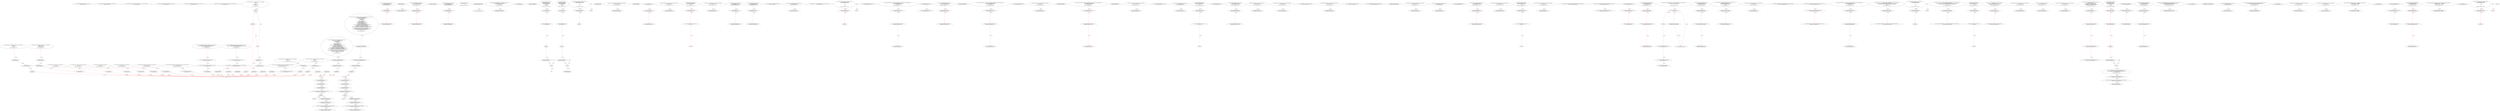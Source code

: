 digraph  {
13 [label="2_ function totalSupply() external view returns (uint256);\n13-function_definition-3-3", method="totalSupply()", type_label=function_definition];
21 [label="3_ function balanceOf(address who) external view returns (uint256);\n21-function_definition-4-4", method="balanceOf(address who)", type_label=function_definition];
33 [label="4_ function allowance(address owner, address spender) external view returns (uint256);\n33-function_definition-5-5", method="allowance(address owner,address spender)", type_label=function_definition];
49 [label="5_ function transfer(address to, uint256 value) external returns (bool);\n49-function_definition-6-6", method="transfer(address to,uint256 value)", type_label=function_definition];
64 [label="6_ function approve(address spender, uint256 value) external returns (bool);\n64-function_definition-7-7", method="approve(address spender,uint256 value)", type_label=function_definition];
79 [label="7_ function transferFrom(address from, address to, uint256 value) external returns (bool);\n79-function_definition-8-8", method="transferFrom(address from,address to,uint256 value)", type_label=function_definition];
129 [label="12_ function mul(uint256 a, uint256 b) internal pure returns (uint256) {\n    if (a == 0) {\n      return 0;\n    }\n    uint256 c = a * b;\n    assert(c / a == b);\n    return c;\n  }\n129-function_definition-13-20", method="mul(uint256 a,uint256 b)", type_label=function_definition];
146 [label="13_ if_a == 0\n146-if-14-16", method="mul(uint256 a,uint256 b)", type_label=if];
2983 [label="13_ end_if", method="mul(uint256 a,uint256 b)", type_label=end_if];
151 [label="14_ return 0;\n151-return-15-15", method="mul(uint256 a,uint256 b)", type_label=return];
153 [label="16_ uint256 c = a * b;\n153-new_variable-17-17", method="mul(uint256 a,uint256 b)", type_label=new_variable];
161 [label="17_ assert(c / a == b);\n161-expression_statement-18-18", method="mul(uint256 a,uint256 b)", type_label=expression_statement];
170 [label="18_ return c;\n170-return-19-19", method="mul(uint256 a,uint256 b)", type_label=return];
172 [label="20_ function div(uint256 a, uint256 b) internal pure returns (uint256) {\n    uint256 c = a / b;\n    return c;\n  }\n172-function_definition-21-24", method="div(uint256 a,uint256 b)", type_label=function_definition];
189 [label="21_ uint256 c = a / b;\n189-new_variable-22-22", method="div(uint256 a,uint256 b)", type_label=new_variable];
197 [label="22_ return c;\n197-return-23-23", method="div(uint256 a,uint256 b)", type_label=return];
199 [label="24_ function sub(uint256 a, uint256 b) internal pure returns (uint256) {\n    assert(b <= a);\n    return a - b;\n  }\n199-function_definition-25-28", method="sub(uint256 a,uint256 b)", type_label=function_definition];
216 [label="25_ assert(b <= a);\n216-expression_statement-26-26", method="sub(uint256 a,uint256 b)", type_label=expression_statement];
223 [label="26_ return a - b;\n223-return-27-27", method="sub(uint256 a,uint256 b)", type_label=return];
227 [label="28_ function add(uint256 a, uint256 b) internal pure returns (uint256) {\n    uint256 c = a + b;\n    assert(c >= a);\n    return c;\n  }\n227-function_definition-29-33", method="add(uint256 a,uint256 b)", type_label=function_definition];
244 [label="29_ uint256 c = a + b;\n244-new_variable-30-30", method="add(uint256 a,uint256 b)", type_label=new_variable];
252 [label="30_ assert(c >= a);\n252-expression_statement-31-31", method="add(uint256 a,uint256 b)", type_label=expression_statement];
259 [label="31_ return c;\n259-return-32-32", method="add(uint256 a,uint256 b)", type_label=return];
261 [label="33_ function ceil(uint256 a, uint256 m) internal pure returns (uint256) {\n    uint256 c = add(a,m);\n    uint256 d = sub(c,1);\n    return mul(div(d,m),m);\n  }\n261-function_definition-34-38", method="ceil(uint256 a,uint256 m)", type_label=function_definition];
278 [label="34_ uint256 c = add(a,m);\n278-new_variable-35-35", method="ceil(uint256 a,uint256 m)", type_label=new_variable];
289 [label="35_ uint256 d = sub(c,1);\n289-new_variable-36-36", method="ceil(uint256 a,uint256 m)", type_label=new_variable];
300 [label="36_ return mul(div(d,m),m);\n300-return-37-37", method="ceil(uint256 a,uint256 m)", type_label=return];
315 [label="40_ function withdrawBal_unchk29 () public{\n	uint Balances_unchk29 = 0;\n	msg.sender.send(Balances_unchk29);}\n315-function_definition-41-43", method="withdrawBal_unchk29()", type_label=function_definition];
319 [label="41_ uint Balances_unchk29 = 0;\n319-new_variable-42-42", method="withdrawBal_unchk29()", type_label=new_variable];
325 [label="42_ msg.sender.send(Balances_unchk29);\n325-expression_statement-43-43", method="withdrawBal_unchk29()", type_label=expression_statement];
334 [label="43_ address public owner;\n334-new_variable-44-44", method="", type_label=new_variable];
339 [label="44_ bool public payedOut_unchk33 = false;\n339-new_variable-45-45", method="", type_label=new_variable];
346 [label="45_ function withdrawLeftOver_unchk33() public {\n        require(payedOut_unchk33);\n        msg.sender.send(address(this).balance);\n    }\n346-function_definition-46-49", method="withdrawLeftOver_unchk33()", type_label=function_definition];
350 [label="46_ require(payedOut_unchk33);\n350-expression_statement-47-47", method="withdrawLeftOver_unchk33()", type_label=expression_statement];
355 [label="47_ msg.sender.send(address(this).balance);\n355-expression_statement-48-48", method="withdrawLeftOver_unchk33()", type_label=expression_statement];
380 [label="51_ owner = msg.sender;\n380-expression_statement-52-52", method="", type_label=expression_statement];
386 [label="53_ function withdrawBal_unchk41 () public{\n	uint64 Balances_unchk41 = 0;\n	msg.sender.send(Balances_unchk41);}\n386-function_definition-54-56", method="withdrawBal_unchk41()", type_label=function_definition];
390 [label="54_ uint64 Balances_unchk41 = 0;\n390-new_variable-55-55", method="withdrawBal_unchk41()", type_label=new_variable];
396 [label="55_ msg.sender.send(Balances_unchk41);\n396-expression_statement-56-56", method="withdrawBal_unchk41()", type_label=expression_statement];
405 [label="56_ modifier onlyOwner() {\n      require(msg.sender == owner);\n      _;\n    }\n405-expression_statement-57-60", method="", type_label=expression_statement];
408 [label="57_ require(msg.sender == owner);\n408-expression_statement-58-58", method="", type_label=expression_statement];
417 [label="58_ _;\n417-expression_statement-59-59", method="", type_label=expression_statement];
419 [label="60_ function transferOwnership(address newOwner) public onlyOwner {\n      require(newOwner != address(0));\n      emit OwnershipTransferred(owner, newOwner);\n      owner = newOwner;\n    }\n419-function_definition-61-65", method="transferOwnership(address newOwner)", type_label=function_definition];
426 [label="60_ onlyOwner\n426-expression_statement-61-61", method="transferOwnership(address newOwner)", type_label=expression_statement];
429 [label="61_ require(newOwner != address(0));\n429-expression_statement-62-62", method="transferOwnership(address newOwner)", type_label=expression_statement];
444 [label="63_ owner = newOwner;\n444-expression_statement-64-64", method="transferOwnership(address newOwner)", type_label=expression_statement];
448 [label="65_ function bug_unchk42() public{\nuint receivers_unchk42;\naddress payable addr_unchk42;\nif (!addr_unchk42.send(42 ether))\n	{receivers_unchk42 +=1;}\nelse\n	{revert();}\n}\n448-function_definition-66-73", method="bug_unchk42()", type_label=function_definition];
452 [label="66_ uint receivers_unchk42;\n452-new_variable-67-67", method="bug_unchk42()", type_label=new_variable];
457 [label="67_ address payable addr_unchk42;\n457-new_variable-68-68", method="bug_unchk42()", type_label=new_variable];
462 [label="68_ if\n462-if-69-72", method="bug_unchk42()", type_label=if];
3299 [label="68_ end_if", method="bug_unchk42()", type_label=end_if];
472 [label="69_ receivers_unchk42 +=1;\n472-expression_statement-70-70", method="bug_unchk42()", type_label=expression_statement];
485 [label="75_ function bug_unchk6() public{\nuint receivers_unchk6;\naddress payable addr_unchk6;\nif (!addr_unchk6.send(42 ether))\n	{receivers_unchk6 +=1;}\nelse\n	{revert();}\n}\n485-function_definition-76-83", method="bug_unchk6()", type_label=function_definition];
489 [label="76_ uint receivers_unchk6;\n489-new_variable-77-77", method="bug_unchk6()", type_label=new_variable];
494 [label="77_ address payable addr_unchk6;\n494-new_variable-78-78", method="bug_unchk6()", type_label=new_variable];
499 [label="78_ if\n499-if-79-82", method="bug_unchk6()", type_label=if];
3336 [label="78_ end_if", method="bug_unchk6()", type_label=end_if];
509 [label="79_ receivers_unchk6 +=1;\n509-expression_statement-80-80", method="bug_unchk6()", type_label=expression_statement];
516 [label="83_ string private _name;\n516-new_variable-84-84", method="", type_label=new_variable];
521 [label="84_ function UncheckedExternalCall_unchk16 () public\n{  address payable addr_unchk16;\n   if (! addr_unchk16.send (42 ether))  \n      { \n      }\n	else\n      { \n      }\n}\n521-function_definition-85-93", method="UncheckedExternalCall_unchk16()", type_label=function_definition];
525 [label="85_ address payable addr_unchk16;\n525-new_variable-86-86", method="UncheckedExternalCall_unchk16()", type_label=new_variable];
530 [label="86_ if\n530-if-87-92", method="UncheckedExternalCall_unchk16()", type_label=if];
3367 [label="86_ end_if", method="UncheckedExternalCall_unchk16()", type_label=end_if];
541 [label="93_ string private _symbol;\n541-new_variable-94-94", method="", type_label=new_variable];
546 [label="94_ function my_func_uncheck24(address payable dst) public payable{\n        dst.call.value(msg.value)(\"\");\n    }\n546-function_definition-95-97", method="my_func_uncheck24(address payable dst)", type_label=function_definition];
555 [label="95_ dst.call.value(msg.value)(\"\");\n555-expression_statement-96-96", method="my_func_uncheck24(address payable dst)", type_label=expression_statement];
570 [label="97_ uint8 private _decimals;\n570-new_variable-98-98", method="", type_label=new_variable];
589 [label="99_ _name = name;\n589-expression_statement-100-100", method="", type_label=expression_statement];
593 [label="100_ _symbol = symbol;\n593-expression_statement-101-101", method="", type_label=expression_statement];
597 [label="101_ _decimals = decimals;\n597-expression_statement-102-102", method="", type_label=expression_statement];
601 [label="103_ function unhandledsend_unchk2(address payable callee) public {\n    callee.send(5 ether);\n  }\n601-function_definition-104-106", method="unhandledsend_unchk2(address payable callee)", type_label=function_definition];
609 [label="104_ callee.send(5 ether);\n609-expression_statement-105-105", method="unhandledsend_unchk2(address payable callee)", type_label=expression_statement];
617 [label="106_ function name() public view returns(string memory) {\n    return _name;\n  }\n617-function_definition-107-109", method="name()", type_label=function_definition];
626 [label="107_ return _name;\n626-return-108-108", method="name()", type_label=return];
628 [label="109_ function bug_unchk43() public{\naddress payable addr_unchk43;\nif (!addr_unchk43.send (10 ether) || 1==1)\n	{revert();}\n}\n628-function_definition-110-114", method="bug_unchk43()", type_label=function_definition];
632 [label="110_ address payable addr_unchk43;\n632-new_variable-111-111", method="bug_unchk43()", type_label=new_variable];
637 [label="111_ if_!addr_unchk43.send (10 ether) || 1==1\n637-if-112-113", method="bug_unchk43()", type_label=if];
3474 [label="111_ end_if", method="bug_unchk43()", type_label=end_if];
653 [label="114_ function symbol() public view returns(string memory) {\n    return _symbol;\n  }\n653-function_definition-115-117", method="symbol()", type_label=function_definition];
662 [label="115_ return _symbol;\n662-return-116-116", method="symbol()", type_label=return];
664 [label="117_ function my_func_uncheck48(address payable dst) public payable{\n        dst.call.value(msg.value)(\"\");\n    }\n664-function_definition-118-120", method="my_func_uncheck48(address payable dst)", type_label=function_definition];
673 [label="118_ dst.call.value(msg.value)(\"\");\n673-expression_statement-119-119", method="my_func_uncheck48(address payable dst)", type_label=expression_statement];
688 [label="120_ function decimals() public view returns(uint8) {\n    return _decimals;\n  }\n688-function_definition-121-123", method="decimals()", type_label=function_definition];
697 [label="121_ return _decimals;\n697-return-122-122", method="decimals()", type_label=return];
699 [label="123_ function withdrawBal_unchk17 () public{\n	uint64 Balances_unchk17 = 0;\n	msg.sender.send(Balances_unchk17);}\n699-function_definition-124-126", method="withdrawBal_unchk17()", type_label=function_definition];
703 [label="124_ uint64 Balances_unchk17 = 0;\n703-new_variable-125-125", method="withdrawBal_unchk17()", type_label=new_variable];
709 [label="125_ msg.sender.send(Balances_unchk17);\n709-expression_statement-126-126", method="withdrawBal_unchk17()", type_label=expression_statement];
732 [label="129_ function withdrawBal_unchk5 () public{\n	uint64 Balances_unchk5 = 0;\n	msg.sender.send(Balances_unchk5);}\n732-function_definition-130-132", method="withdrawBal_unchk5()", type_label=function_definition];
736 [label="130_ uint64 Balances_unchk5 = 0;\n736-new_variable-131-131", method="withdrawBal_unchk5()", type_label=new_variable];
742 [label="131_ msg.sender.send(Balances_unchk5);\n742-expression_statement-132-132", method="withdrawBal_unchk5()", type_label=expression_statement];
751 [label="132_ mapping (address => uint256) private _balances;\n751-new_variable-133-133", method="", type_label=new_variable];
758 [label="133_ function bug_unchk15(address payable addr) public\n      {addr.send (42 ether); }\n758-function_definition-134-135", method="bug_unchk15(address payable addr)", type_label=function_definition];
766 [label="134_ addr.send (42 ether);\n766-expression_statement-135-135", method="bug_unchk15(address payable addr)", type_label=expression_statement];
774 [label="135_ mapping (address => mapping (address => uint256)) private _allowed;\n774-new_variable-136-136", method="", type_label=new_variable];
783 [label="136_ function UncheckedExternalCall_unchk28 () public\n{  address payable addr_unchk28;\n   if (! addr_unchk28.send (42 ether))  \n      { \n      }\n	else\n      { \n      }\n}\n783-function_definition-137-145", method="UncheckedExternalCall_unchk28()", type_label=function_definition];
787 [label="137_ address payable addr_unchk28;\n787-new_variable-138-138", method="UncheckedExternalCall_unchk28()", type_label=new_variable];
792 [label="138_ if\n792-if-139-144", method="UncheckedExternalCall_unchk28()", type_label=if];
3629 [label="138_ end_if", method="UncheckedExternalCall_unchk28()", type_label=end_if];
803 [label="145_ string constant tokenName = \"Dan Pan Coin\";\n803-new_variable-146-146", method="", type_label=new_variable];
809 [label="146_ function cash_unchk34(uint roundIndex, uint subpotIndex, address payable winner_unchk34) public{\n        uint64 subpot_unchk34 = 10 ether;\n        winner_unchk34.send(subpot_unchk34);   \n        subpot_unchk34= 0;\n}\n809-function_definition-147-151", method="cash_unchk34(uint roundIndex,uint subpotIndex,address payable winner_unchk34)", type_label=function_definition];
825 [label="147_ uint64 subpot_unchk34 = 10 ether;\n825-new_variable-148-148", method="cash_unchk34(uint roundIndex,uint subpotIndex,address payable winner_unchk34)", type_label=new_variable];
832 [label="148_ winner_unchk34.send(subpot_unchk34);\n832-expression_statement-149-149", method="cash_unchk34(uint roundIndex,uint subpotIndex,address payable winner_unchk34)", type_label=expression_statement];
839 [label="149_ subpot_unchk34= 0;\n839-expression_statement-150-150", method="cash_unchk34(uint roundIndex,uint subpotIndex,address payable winner_unchk34)", type_label=expression_statement];
843 [label="151_ string constant tokenSymbol = \"DPC\";\n843-new_variable-152-152", method="", type_label=new_variable];
849 [label="152_ bool public payedOut_unchk21 = false;\n849-new_variable-153-153", method="", type_label=new_variable];
856 [label="153_ function withdrawLeftOver_unchk21() public {\n        require(payedOut_unchk21);\n        msg.sender.send(address(this).balance);\n    }\n856-function_definition-154-157", method="withdrawLeftOver_unchk21()", type_label=function_definition];
860 [label="154_ require(payedOut_unchk21);\n860-expression_statement-155-155", method="withdrawLeftOver_unchk21()", type_label=expression_statement];
865 [label="155_ msg.sender.send(address(this).balance);\n865-expression_statement-156-156", method="withdrawLeftOver_unchk21()", type_label=expression_statement];
878 [label="157_ uint8  constant tokenDecimals = 2;\n878-new_variable-158-158", method="", type_label=new_variable];
883 [label="158_ function cash_unchk10(uint roundIndex, uint subpotIndex,address payable winner_unchk10) public{\n        uint64 subpot_unchk10 = 10 ether;\n        winner_unchk10.send(subpot_unchk10);   \n        subpot_unchk10= 0;\n}\n883-function_definition-159-163", method="cash_unchk10(uint roundIndex,uint subpotIndex,address payable winner_unchk10)", type_label=function_definition];
899 [label="159_ uint64 subpot_unchk10 = 10 ether;\n899-new_variable-160-160", method="cash_unchk10(uint roundIndex,uint subpotIndex,address payable winner_unchk10)", type_label=new_variable];
906 [label="160_ winner_unchk10.send(subpot_unchk10);\n906-expression_statement-161-161", method="cash_unchk10(uint roundIndex,uint subpotIndex,address payable winner_unchk10)", type_label=expression_statement];
913 [label="161_ subpot_unchk10= 0;\n913-expression_statement-162-162", method="cash_unchk10(uint roundIndex,uint subpotIndex,address payable winner_unchk10)", type_label=expression_statement];
917 [label="163_ uint256 _totalSupply = 10000000000;\n917-new_variable-164-164", method="", type_label=new_variable];
922 [label="164_ function my_func_unchk47(address payable dst) public payable{\n        dst.send(msg.value);\n    }\n922-function_definition-165-167", method="my_func_unchk47(address payable dst)", type_label=function_definition];
931 [label="165_ dst.send(msg.value);\n931-expression_statement-166-166", method="my_func_unchk47(address payable dst)", type_label=expression_statement];
940 [label="167_ uint256 public basePercent = 100;\n940-new_variable-168-168", method="", type_label=new_variable];
946 [label="168_ function cash_unchk22(uint roundIndex, uint subpotIndex, address payable winner_unchk22)public{\n        uint64 subpot_unchk22 = 10 ether;\n        winner_unchk22.send(subpot_unchk22);   \n        subpot_unchk22= 0;\n}\n946-function_definition-169-173", method="cash_unchk22(uint roundIndex,uint subpotIndex,address payable winner_unchk22)", type_label=function_definition];
962 [label="169_ uint64 subpot_unchk22 = 10 ether;\n962-new_variable-170-170", method="cash_unchk22(uint roundIndex,uint subpotIndex,address payable winner_unchk22)", type_label=new_variable];
969 [label="170_ winner_unchk22.send(subpot_unchk22);\n969-expression_statement-171-171", method="cash_unchk22(uint roundIndex,uint subpotIndex,address payable winner_unchk22)", type_label=expression_statement];
976 [label="171_ subpot_unchk22= 0;\n976-expression_statement-172-172", method="cash_unchk22(uint roundIndex,uint subpotIndex,address payable winner_unchk22)", type_label=expression_statement];
980 [label="173_ uint256 public dpPercent = 5;\n980-new_variable-174-174", method="", type_label=new_variable];
986 [label="174_ function my_func_uncheck12(address payable dst) public payable{\n        dst.call.value(msg.value)(\"\");\n    }\n986-function_definition-175-177", method="my_func_uncheck12(address payable dst)", type_label=function_definition];
995 [label="175_ dst.call.value(msg.value)(\"\");\n995-expression_statement-176-176", method="my_func_uncheck12(address payable dst)", type_label=expression_statement];
1010 [label="177_ address public DanPanAddress = msg.sender;\n1010-new_variable-178-178", method="", type_label=new_variable];
1018 [label="178_ function bug_unchk27(address payable addr) public\n      {addr.send (42 ether); }\n1018-function_definition-179-180", method="bug_unchk27(address payable addr)", type_label=function_definition];
1026 [label="179_ addr.send (42 ether);\n1026-expression_statement-180-180", method="bug_unchk27(address payable addr)", type_label=expression_statement];
1044 [label="181_ function bug_unchk31() public{\naddress payable addr_unchk31;\nif (!addr_unchk31.send (10 ether) || 1==1)\n	{revert();}\n}\n1044-function_definition-182-186", method="bug_unchk31()", type_label=function_definition];
1048 [label="182_ address payable addr_unchk31;\n1048-new_variable-183-183", method="bug_unchk31()", type_label=new_variable];
1053 [label="183_ if_!addr_unchk31.send (10 ether) || 1==1\n1053-if-184-185", method="bug_unchk31()", type_label=if];
3890 [label="183_ end_if", method="bug_unchk31()", type_label=end_if];
1079 [label="187_ bool public payedOut_unchk45 = false;\n1079-new_variable-188-188", method="", type_label=new_variable];
1086 [label="188_ function withdrawLeftOver_unchk45() public {\n        require(payedOut_unchk45);\n        msg.sender.send(address(this).balance);\n    }\n1086-function_definition-189-192", method="withdrawLeftOver_unchk45()", type_label=function_definition];
1090 [label="189_ require(payedOut_unchk45);\n1090-expression_statement-190-190", method="withdrawLeftOver_unchk45()", type_label=expression_statement];
1095 [label="190_ msg.sender.send(address(this).balance);\n1095-expression_statement-191-191", method="withdrawLeftOver_unchk45()", type_label=expression_statement];
1118 [label="193_ function callnotchecked_unchk13(address callee) public {\n    callee.call.value(1 ether);\n  }\n1118-function_definition-194-196", method="callnotchecked_unchk13(address callee)", type_label=function_definition];
1126 [label="194_ callee.call.value(1 ether);\n1126-expression_statement-195-195", method="callnotchecked_unchk13(address callee)", type_label=expression_statement];
1146 [label="197_ function my_func_unchk11(address payable dst) public payable{\n        dst.send(msg.value);\n    }\n1146-function_definition-198-200", method="my_func_unchk11(address payable dst)", type_label=function_definition];
1155 [label="198_ dst.send(msg.value);\n1155-expression_statement-199-199", method="my_func_unchk11(address payable dst)", type_label=expression_statement];
1164 [label="200_ mapping(address => bool) public whitelistFrom;\n1164-new_variable-201-201", method="", type_label=new_variable];
1171 [label="201_ function callnotchecked_unchk1(address payable callee) public {\n    callee.call.value(2 ether);\n  }\n1171-function_definition-202-204", method="callnotchecked_unchk1(address payable callee)", type_label=function_definition];
1179 [label="202_ callee.call.value(2 ether);\n1179-expression_statement-203-203", method="callnotchecked_unchk1(address payable callee)", type_label=expression_statement];
1189 [label="204_ mapping(address => bool) public whitelistTo;\n1189-new_variable-205-205", method="", type_label=new_variable];
1197 [label="205_ ERC20Detailed(tokenName, tokenSymbol, tokenDecimals)\n1197-expression_statement-206-206", method="", type_label=expression_statement];
1206 [label="206_ _mint(msg.sender, _totalSupply);\n1206-expression_statement-207-207", method="", type_label=expression_statement];
1215 [label="208_ function callnotchecked_unchk37(address payable callee) public {\n    callee.call.value(1 ether);\n  }\n1215-function_definition-209-211", method="callnotchecked_unchk37(address payable callee)", type_label=function_definition];
1223 [label="209_ callee.call.value(1 ether);\n1223-expression_statement-210-210", method="callnotchecked_unchk37(address payable callee)", type_label=expression_statement];
1233 [label="211_ function totalSupply() public view returns (uint256) {\n    return _totalSupply;\n  }\n1233-function_definition-212-214", method="totalSupply()", type_label=function_definition];
1242 [label="212_ return _totalSupply;\n1242-return-213-213", method="totalSupply()", type_label=return];
1244 [label="214_ function bug_unchk3(address payable addr) public\n      {addr.send (42 ether); }\n1244-function_definition-215-216", method="bug_unchk3(address payable addr)", type_label=function_definition];
1252 [label="215_ addr.send (42 ether);\n1252-expression_statement-216-216", method="bug_unchk3(address payable addr)", type_label=expression_statement];
1260 [label="216_ function balanceOf(address owner) public view returns (uint256) {\n    return _balances[owner];\n  }\n1260-function_definition-217-219", method="balanceOf(address owner)", type_label=function_definition];
1273 [label="217_ return _balances[owner];\n1273-return-218-218", method="balanceOf(address owner)", type_label=return];
1277 [label="219_ bool public payedOut_unchk9 = false;\n1277-new_variable-220-220", method="", type_label=new_variable];
1284 [label="220_ function withdrawLeftOver_unchk9() public {\n        require(payedOut_unchk9);\n        msg.sender.send(address(this).balance);\n    }\n1284-function_definition-221-224", method="withdrawLeftOver_unchk9()", type_label=function_definition];
1288 [label="221_ require(payedOut_unchk9);\n1288-expression_statement-222-222", method="withdrawLeftOver_unchk9()", type_label=expression_statement];
1293 [label="222_ msg.sender.send(address(this).balance);\n1293-expression_statement-223-223", method="withdrawLeftOver_unchk9()", type_label=expression_statement];
1306 [label="224_ function allowance(address owner, address spender) public view returns (uint256) {\n    return _allowed[owner][spender];\n  }\n1306-function_definition-225-227", method="allowance(address owner,address spender)", type_label=function_definition];
1323 [label="225_ return _allowed[owner][spender];\n1323-return-226-226", method="allowance(address owner,address spender)", type_label=return];
1329 [label="227_ function callnotchecked_unchk25(address payable callee) public {\n    callee.call.value(1 ether);\n  }\n1329-function_definition-228-230", method="callnotchecked_unchk25(address payable callee)", type_label=function_definition];
1337 [label="228_ callee.call.value(1 ether);\n1337-expression_statement-229-229", method="callnotchecked_unchk25(address payable callee)", type_label=expression_statement];
1347 [label="230_ function findOnePercent(uint256 value) public view returns (uint256)  {\n    uint256 roundValue = value.ceil(basePercent);\n    uint256 onePercent = roundValue.mul(basePercent).div(10000);\n    return onePercent;\n  }\n1347-function_definition-231-235", method="findOnePercent(uint256 value)", type_label=function_definition];
1360 [label="231_ uint256 roundValue = value.ceil(basePercent);\n1360-new_variable-232-232", method="findOnePercent(uint256 value)", type_label=new_variable];
1371 [label="232_ uint256 onePercent = roundValue.mul(basePercent).div(10000);\n1371-new_variable-233-233", method="findOnePercent(uint256 value)", type_label=new_variable];
1387 [label="233_ return onePercent;\n1387-return-234-234", method="findOnePercent(uint256 value)", type_label=return];
1389 [label="235_ function bug_unchk19() public{\naddress payable addr_unchk19;\nif (!addr_unchk19.send (10 ether) || 1==1)\n	{revert();}\n}\n1389-function_definition-236-240", method="bug_unchk19()", type_label=function_definition];
1393 [label="236_ address payable addr_unchk19;\n1393-new_variable-237-237", method="bug_unchk19()", type_label=new_variable];
1398 [label="237_ if_!addr_unchk19.send (10 ether) || 1==1\n1398-if-238-239", method="bug_unchk19()", type_label=if];
4235 [label="237_ end_if", method="bug_unchk19()", type_label=end_if];
1414 [label="240_ function findDPPercent(uint256 value) public view returns (uint256)  {\n    uint256 roundValue = value.ceil(basePercent);\n    uint256 DPPercent = roundValue.mul(basePercent).div(10000).mul(dpPercent);\n    return DPPercent;\n  }\n1414-function_definition-241-245", method="findDPPercent(uint256 value)", type_label=function_definition];
1427 [label="241_ uint256 roundValue = value.ceil(basePercent);\n1427-new_variable-242-242", method="findDPPercent(uint256 value)", type_label=new_variable];
1438 [label="242_ uint256 DPPercent = roundValue.mul(basePercent).div(10000).mul(dpPercent);\n1438-new_variable-243-243", method="findDPPercent(uint256 value)", type_label=new_variable];
1459 [label="243_ return DPPercent;\n1459-return-244-244", method="findDPPercent(uint256 value)", type_label=return];
1461 [label="245_ function unhandledsend_unchk26(address payable callee) public {\n    callee.send(5 ether);\n  }\n1461-function_definition-246-248", method="unhandledsend_unchk26(address payable callee)", type_label=function_definition];
1469 [label="246_ callee.send(5 ether);\n1469-expression_statement-247-247", method="unhandledsend_unchk26(address payable callee)", type_label=expression_statement];
1477 [label="248_ function transfer(address to, uint256 value) public returns (bool) {\n    require(value <= _balances[msg.sender]);\n    require(to != address(0));\n        if (value == 0) {\n            emit Transfer(msg.sender, to, 0);\n            return true;\n        }\n        uint256 tokensToTransfer = value;\n        uint256 tokensToBurn = 0;\n        uint256 tokensToDanPan = 0;\n        _balances[msg.sender] = _balances[msg.sender].sub(value);\n        if (!_isWhitelisted(msg.sender, to)) {\n              tokensToBurn = findOnePercent(value);\n              tokensToDanPan = findDPPercent(value);\n             tokensToTransfer = value.sub(tokensToBurn).sub(tokensToDanPan);\n            _totalSupply = _totalSupply.sub(tokensToBurn);\n            emit Transfer(msg.sender, address(0), tokensToBurn);\n            _balances[DanPanAddress] = _balances[DanPanAddress].add(tokensToDanPan);\n            emit Transfer(msg.sender, DanPanAddress, tokensToDanPan);\n        }\n        assert(tokensToBurn.add(tokensToTransfer).add(tokensToDanPan) == value);\n        _balances[to] = _balances[to].add(tokensToTransfer);\n        emit Transfer(msg.sender, to, tokensToTransfer);\n    return true;\n  }\n1477-function_definition-249-273", method="transfer(address to,uint256 value)", type_label=function_definition];
1493 [label="249_ require(value <= _balances[msg.sender]);\n1493-expression_statement-250-250", method="transfer(address to,uint256 value)", type_label=expression_statement];
1504 [label="250_ require(to != address(0));\n1504-expression_statement-251-251", method="transfer(address to,uint256 value)", type_label=expression_statement];
1513 [label="251_ if_value == 0\n1513-if-252-255", method="transfer(address to,uint256 value)", type_label=if];
4350 [label="251_ end_if", method="transfer(address to,uint256 value)", type_label=end_if];
1528 [label="253_ return true;\n1528-return-254-254", method="transfer(address to,uint256 value)", type_label=return];
1531 [label="255_ uint256 tokensToTransfer = value;\n1531-new_variable-256-256", method="transfer(address to,uint256 value)", type_label=new_variable];
1537 [label="256_ uint256 tokensToBurn = 0;\n1537-new_variable-257-257", method="transfer(address to,uint256 value)", type_label=new_variable];
1543 [label="257_ uint256 tokensToDanPan = 0;\n1543-new_variable-258-258", method="transfer(address to,uint256 value)", type_label=new_variable];
1549 [label="258_ _balances[msg.sender] = _balances[msg.sender].sub(value);\n1549-expression_statement-259-259", method="transfer(address to,uint256 value)", type_label=expression_statement];
1566 [label="259_ if\n1566-if-260-268", method="transfer(address to,uint256 value)", type_label=if];
4403 [label="259_ end_if", method="transfer(address to,uint256 value)", type_label=end_if];
1577 [label="260_ tokensToBurn = findOnePercent(value);\n1577-expression_statement-261-261", method="transfer(address to,uint256 value)", type_label=expression_statement];
1584 [label="261_ tokensToDanPan = findDPPercent(value);\n1584-expression_statement-262-262", method="transfer(address to,uint256 value)", type_label=expression_statement];
1591 [label="262_ tokensToTransfer = value.sub(tokensToBurn).sub(tokensToDanPan);\n1591-expression_statement-263-263", method="transfer(address to,uint256 value)", type_label=expression_statement];
1605 [label="263_ _totalSupply = _totalSupply.sub(tokensToBurn);\n1605-expression_statement-264-264", method="transfer(address to,uint256 value)", type_label=expression_statement];
1626 [label="265_ _balances[DanPanAddress] = _balances[DanPanAddress].add(tokensToDanPan);\n1626-expression_statement-266-266", method="transfer(address to,uint256 value)", type_label=expression_statement];
1649 [label="268_ assert(tokensToBurn.add(tokensToTransfer).add(tokensToDanPan) == value);\n1649-expression_statement-269-269", method="transfer(address to,uint256 value)", type_label=expression_statement];
1666 [label="269_ _balances[to] = _balances[to].add(tokensToTransfer);\n1666-expression_statement-270-270", method="transfer(address to,uint256 value)", type_label=expression_statement];
1689 [label="271_ return true;\n1689-return-272-272", method="transfer(address to,uint256 value)", type_label=return];
1692 [label="273_ bool public payedOut_unchk20 = false;\n1692-new_variable-274-274", method="", type_label=new_variable];
1699 [label="274_ address payable public winner_unchk20;\n1699-new_variable-275-275", method="", type_label=new_variable];
1704 [label="275_ uint public winAmount_unchk20;\n1704-new_variable-276-276", method="", type_label=new_variable];
1709 [label="276_ function sendToWinner_unchk20() public {\n        require(!payedOut_unchk20);\n        winner_unchk20.send(winAmount_unchk20);\n        payedOut_unchk20 = true;\n    }\n1709-function_definition-277-281", method="sendToWinner_unchk20()", type_label=function_definition];
1713 [label="277_ require(!payedOut_unchk20);\n1713-expression_statement-278-278", method="sendToWinner_unchk20()", type_label=expression_statement];
1719 [label="278_ winner_unchk20.send(winAmount_unchk20);\n1719-expression_statement-279-279", method="sendToWinner_unchk20()", type_label=expression_statement];
1726 [label="279_ payedOut_unchk20 = true;\n1726-expression_statement-280-280", method="sendToWinner_unchk20()", type_label=expression_statement];
1731 [label="281_ function multiTransfer(address[] memory receivers, uint256[] memory amounts) public {\n    for (uint256 i = 0; i < receivers.length; i++) {\n      transfer(receivers[i], amounts[i]);\n    }\n  }\n1731-function_definition-282-286", method="multiTransfer(address[] memory receivers,uint256[] memory amounts)", type_label=function_definition];
1745 [label="282_ for(i < receivers.length;;i++)\n1745-for-283-285", method="multiTransfer(address[] memory receivers,uint256[] memory amounts)", type_label=for];
4582 [label="282_ end_loop", method="multiTransfer(address[] memory receivers,uint256[] memory amounts)", type_label=end_loop];
1758 [label="282_ i++\n1758-expression_statement-283-283", method="multiTransfer(address[] memory receivers,uint256[] memory amounts)", type_label=expression_statement];
1761 [label="283_ transfer(receivers[i], amounts[i]);\n1761-expression_statement-284-284", method="multiTransfer(address[] memory receivers,uint256[] memory amounts)", type_label=expression_statement];
1772 [label="286_ bool public payedOut_unchk32 = false;\n1772-new_variable-287-287", method="", type_label=new_variable];
1779 [label="287_ address payable public winner_unchk32;\n1779-new_variable-288-288", method="", type_label=new_variable];
1784 [label="288_ uint public winAmount_unchk32;\n1784-new_variable-289-289", method="", type_label=new_variable];
1789 [label="289_ function sendToWinner_unchk32() public {\n        require(!payedOut_unchk32);\n        winner_unchk32.send(winAmount_unchk32);\n        payedOut_unchk32 = true;\n    }\n1789-function_definition-290-294", method="sendToWinner_unchk32()", type_label=function_definition];
1793 [label="290_ require(!payedOut_unchk32);\n1793-expression_statement-291-291", method="sendToWinner_unchk32()", type_label=expression_statement];
1799 [label="291_ winner_unchk32.send(winAmount_unchk32);\n1799-expression_statement-292-292", method="sendToWinner_unchk32()", type_label=expression_statement];
1806 [label="292_ payedOut_unchk32 = true;\n1806-expression_statement-293-293", method="sendToWinner_unchk32()", type_label=expression_statement];
1811 [label="294_ function approve(address spender, uint256 value) public returns (bool) {\n    require(spender != address(0));\n    _allowed[msg.sender][spender] = value;\n    emit Approval(msg.sender, spender, value);\n    return true;\n  }\n1811-function_definition-295-300", method="approve(address spender,uint256 value)", type_label=function_definition];
1827 [label="295_ require(spender != address(0));\n1827-expression_statement-296-296", method="approve(address spender,uint256 value)", type_label=expression_statement];
1836 [label="296_ _allowed[msg.sender][spender] = value;\n1836-expression_statement-297-297", method="approve(address spender,uint256 value)", type_label=expression_statement];
1856 [label="298_ return true;\n1856-return-299-299", method="approve(address spender,uint256 value)", type_label=return];
1859 [label="300_ function unhandledsend_unchk38(address payable callee) public {\n    callee.send(5 ether);\n  }\n1859-function_definition-301-303", method="unhandledsend_unchk38(address payable callee)", type_label=function_definition];
1867 [label="301_ callee.send(5 ether);\n1867-expression_statement-302-302", method="unhandledsend_unchk38(address payable callee)", type_label=expression_statement];
1875 [label="303_ function transferFrom(address from, address to, uint256 value) public returns (bool) {\n    require(value <= _balances[from]);\n    require(value <= _allowed[from][msg.sender]);\n    require(to != address(0));\n        if (value == 0) {\n            emit Transfer(from, to, 0);\n            return true;\n        }\n        uint256 tokensToTransfer = value;\n        uint256 tokensToBurn = 0;\n        uint256 tokensToDanPan = 0;\n        _balances[from] = _balances[from].sub(value);\n        if (!_isWhitelisted(from, to)) {\n              tokensToBurn = findOnePercent(value);\n              tokensToDanPan = findDPPercent(value);\n             tokensToTransfer = value.sub(tokensToBurn).sub(tokensToDanPan);\n            _totalSupply = _totalSupply.sub(tokensToBurn);\n            emit Transfer(from, address(0), tokensToBurn);\n            _balances[DanPanAddress] = _balances[DanPanAddress].add(tokensToDanPan);\n           emit Transfer(from, DanPanAddress, tokensToDanPan);\n        }\n        assert(tokensToBurn.add(tokensToTransfer).add(tokensToDanPan) == value);\n        _balances[to] = _balances[to].add(tokensToTransfer);\n	_allowed[from][msg.sender] = _allowed[from][msg.sender].sub(value);\n        emit Transfer(from, to, tokensToTransfer);\n    return true;\n  }\n1875-function_definition-304-330", method="transferFrom(address from,address to,uint256 value)", type_label=function_definition];
1895 [label="304_ require(value <= _balances[from]);\n1895-expression_statement-305-305", method="transferFrom(address from,address to,uint256 value)", type_label=expression_statement];
1904 [label="305_ require(value <= _allowed[from][msg.sender]);\n1904-expression_statement-306-306", method="transferFrom(address from,address to,uint256 value)", type_label=expression_statement];
1917 [label="306_ require(to != address(0));\n1917-expression_statement-307-307", method="transferFrom(address from,address to,uint256 value)", type_label=expression_statement];
1926 [label="307_ if_value == 0\n1926-if-308-311", method="transferFrom(address from,address to,uint256 value)", type_label=if];
4763 [label="307_ end_if", method="transferFrom(address from,address to,uint256 value)", type_label=end_if];
1939 [label="309_ return true;\n1939-return-310-310", method="transferFrom(address from,address to,uint256 value)", type_label=return];
1942 [label="311_ uint256 tokensToTransfer = value;\n1942-new_variable-312-312", method="transferFrom(address from,address to,uint256 value)", type_label=new_variable];
1948 [label="312_ uint256 tokensToBurn = 0;\n1948-new_variable-313-313", method="transferFrom(address from,address to,uint256 value)", type_label=new_variable];
1954 [label="313_ uint256 tokensToDanPan = 0;\n1954-new_variable-314-314", method="transferFrom(address from,address to,uint256 value)", type_label=new_variable];
1960 [label="314_ _balances[from] = _balances[from].sub(value);\n1960-expression_statement-315-315", method="transferFrom(address from,address to,uint256 value)", type_label=expression_statement];
1973 [label="315_ if\n1973-if-316-324", method="transferFrom(address from,address to,uint256 value)", type_label=if];
4810 [label="315_ end_if", method="transferFrom(address from,address to,uint256 value)", type_label=end_if];
1982 [label="316_ tokensToBurn = findOnePercent(value);\n1982-expression_statement-317-317", method="transferFrom(address from,address to,uint256 value)", type_label=expression_statement];
1989 [label="317_ tokensToDanPan = findDPPercent(value);\n1989-expression_statement-318-318", method="transferFrom(address from,address to,uint256 value)", type_label=expression_statement];
1996 [label="318_ tokensToTransfer = value.sub(tokensToBurn).sub(tokensToDanPan);\n1996-expression_statement-319-319", method="transferFrom(address from,address to,uint256 value)", type_label=expression_statement];
2010 [label="319_ _totalSupply = _totalSupply.sub(tokensToBurn);\n2010-expression_statement-320-320", method="transferFrom(address from,address to,uint256 value)", type_label=expression_statement];
2029 [label="321_ _balances[DanPanAddress] = _balances[DanPanAddress].add(tokensToDanPan);\n2029-expression_statement-322-322", method="transferFrom(address from,address to,uint256 value)", type_label=expression_statement];
2050 [label="324_ assert(tokensToBurn.add(tokensToTransfer).add(tokensToDanPan) == value);\n2050-expression_statement-325-325", method="transferFrom(address from,address to,uint256 value)", type_label=expression_statement];
2067 [label="325_ _balances[to] = _balances[to].add(tokensToTransfer);\n2067-expression_statement-326-326", method="transferFrom(address from,address to,uint256 value)", type_label=expression_statement];
2080 [label="326_ _allowed[from][msg.sender] = _allowed[from][msg.sender].sub(value);\n2080-expression_statement-327-327", method="transferFrom(address from,address to,uint256 value)", type_label=expression_statement];
2109 [label="328_ return true;\n2109-return-329-329", method="transferFrom(address from,address to,uint256 value)", type_label=return];
2112 [label="330_ function cash_unchk46(uint roundIndex, uint subpotIndex, address payable winner_unchk46) public{\n        uint64 subpot_unchk46 = 3 ether;\n        winner_unchk46.send(subpot_unchk46);   \n        subpot_unchk46= 0;\n}\n2112-function_definition-331-335", method="cash_unchk46(uint roundIndex,uint subpotIndex,address payable winner_unchk46)", type_label=function_definition];
2128 [label="331_ uint64 subpot_unchk46 = 3 ether;\n2128-new_variable-332-332", method="cash_unchk46(uint roundIndex,uint subpotIndex,address payable winner_unchk46)", type_label=new_variable];
2135 [label="332_ winner_unchk46.send(subpot_unchk46);\n2135-expression_statement-333-333", method="cash_unchk46(uint roundIndex,uint subpotIndex,address payable winner_unchk46)", type_label=expression_statement];
2142 [label="333_ subpot_unchk46= 0;\n2142-expression_statement-334-334", method="cash_unchk46(uint roundIndex,uint subpotIndex,address payable winner_unchk46)", type_label=expression_statement];
2146 [label="335_ function increaseAllowance(address spender, uint256 addedValue) public returns (bool) {\n    require(spender != address(0));\n    _allowed[msg.sender][spender] = (_allowed[msg.sender][spender].add(addedValue));\n    emit Approval(msg.sender, spender, _allowed[msg.sender][spender]);\n    return true;\n  }\n2146-function_definition-336-341", method="increaseAllowance(address spender,uint256 addedValue)", type_label=function_definition];
2162 [label="336_ require(spender != address(0));\n2162-expression_statement-337-337", method="increaseAllowance(address spender,uint256 addedValue)", type_label=expression_statement];
2171 [label="337_ _allowed[msg.sender][spender] = (_allowed[msg.sender][spender].add(addedValue));\n2171-expression_statement-338-338", method="increaseAllowance(address spender,uint256 addedValue)", type_label=expression_statement];
2209 [label="339_ return true;\n2209-return-340-340", method="increaseAllowance(address spender,uint256 addedValue)", type_label=return];
2212 [label="341_ function UncheckedExternalCall_unchk4 () public\n{  address payable addr_unchk4;\n   if (! addr_unchk4.send (42 ether))  \n      { \n      }\n	else\n      { \n      }\n}\n2212-function_definition-342-350", method="UncheckedExternalCall_unchk4()", type_label=function_definition];
2216 [label="342_ address payable addr_unchk4;\n2216-new_variable-343-343", method="UncheckedExternalCall_unchk4()", type_label=new_variable];
2221 [label="343_ if\n2221-if-344-349", method="UncheckedExternalCall_unchk4()", type_label=if];
5058 [label="343_ end_if", method="UncheckedExternalCall_unchk4()", type_label=end_if];
2232 [label="350_ function decreaseAllowance(address spender, uint256 subtractedValue) public returns (bool) {\n    require(spender != address(0));\n    _allowed[msg.sender][spender] = (_allowed[msg.sender][spender].sub(subtractedValue));\n    emit Approval(msg.sender, spender, _allowed[msg.sender][spender]);\n    return true;\n  }\n2232-function_definition-351-356", method="decreaseAllowance(address spender,uint256 subtractedValue)", type_label=function_definition];
2248 [label="351_ require(spender != address(0));\n2248-expression_statement-352-352", method="decreaseAllowance(address spender,uint256 subtractedValue)", type_label=expression_statement];
2257 [label="352_ _allowed[msg.sender][spender] = (_allowed[msg.sender][spender].sub(subtractedValue));\n2257-expression_statement-353-353", method="decreaseAllowance(address spender,uint256 subtractedValue)", type_label=expression_statement];
2295 [label="354_ return true;\n2295-return-355-355", method="decreaseAllowance(address spender,uint256 subtractedValue)", type_label=return];
2298 [label="356_ function bug_unchk7() public{\naddress payable addr_unchk7;\nif (!addr_unchk7.send (10 ether) || 1==1)\n	{revert();}\n}\n2298-function_definition-357-361", method="bug_unchk7()", type_label=function_definition];
2302 [label="357_ address payable addr_unchk7;\n2302-new_variable-358-358", method="bug_unchk7()", type_label=new_variable];
2307 [label="358_ if_!addr_unchk7.send (10 ether) || 1==1\n2307-if-359-360", method="bug_unchk7()", type_label=if];
5144 [label="358_ end_if", method="bug_unchk7()", type_label=end_if];
2323 [label="361_ function _mint(address account, uint256 amount) internal {\n    require(amount != 0);\n    _balances[account] = _balances[account].add(amount);\n    emit Transfer(address(0), account, amount);\n  }\n2323-function_definition-362-366", method="_mint(address account,uint256 amount)", type_label=function_definition];
2335 [label="362_ require(amount != 0);\n2335-expression_statement-363-363", method="_mint(address account,uint256 amount)", type_label=expression_statement];
2342 [label="363_ _balances[account] = _balances[account].add(amount);\n2342-expression_statement-364-364", method="_mint(address account,uint256 amount)", type_label=expression_statement];
2365 [label="366_ function my_func_unchk23(address payable dst) public payable{\n        dst.send(msg.value);\n    }\n2365-function_definition-367-369", method="my_func_unchk23(address payable dst)", type_label=function_definition];
2374 [label="367_ dst.send(msg.value);\n2374-expression_statement-368-368", method="my_func_unchk23(address payable dst)", type_label=expression_statement];
2383 [label="369_ function burn(uint256 amount) external {\n    _burn(msg.sender, amount);\n  }\n2383-function_definition-370-372", method="burn(uint256 amount)", type_label=function_definition];
2391 [label="370_ _burn(msg.sender, amount);\n2391-expression_statement-371-371", method="burn(uint256 amount)", type_label=expression_statement];
2400 [label="372_ function unhandledsend_unchk14(address payable callee) public {\n    callee.send(5 ether);\n  }\n2400-function_definition-373-375", method="unhandledsend_unchk14(address payable callee)", type_label=function_definition];
2408 [label="373_ callee.send(5 ether);\n2408-expression_statement-374-374", method="unhandledsend_unchk14(address payable callee)", type_label=expression_statement];
2416 [label="375_ function _burn(address account, uint256 amount) internal {\n    require(amount != 0);\n    require(amount <= _balances[account]);\n    _totalSupply = _totalSupply.sub(amount);\n    _balances[account] = _balances[account].sub(amount);\n    emit Transfer(account, address(0), amount);\n  }\n2416-function_definition-376-382", method="_burn(address account,uint256 amount)", type_label=function_definition];
2428 [label="376_ require(amount != 0);\n2428-expression_statement-377-377", method="_burn(address account,uint256 amount)", type_label=expression_statement];
2435 [label="377_ require(amount <= _balances[account]);\n2435-expression_statement-378-378", method="_burn(address account,uint256 amount)", type_label=expression_statement];
2444 [label="378_ _totalSupply = _totalSupply.sub(amount);\n2444-expression_statement-379-379", method="_burn(address account,uint256 amount)", type_label=expression_statement];
2453 [label="379_ _balances[account] = _balances[account].sub(amount);\n2453-expression_statement-380-380", method="_burn(address account,uint256 amount)", type_label=expression_statement];
2476 [label="382_ function bug_unchk30() public{\nuint receivers_unchk30;\naddress payable addr_unchk30;\nif (!addr_unchk30.send(42 ether))\n	{receivers_unchk30 +=1;}\nelse\n	{revert();}\n}\n2476-function_definition-383-390", method="bug_unchk30()", type_label=function_definition];
2480 [label="383_ uint receivers_unchk30;\n2480-new_variable-384-384", method="bug_unchk30()", type_label=new_variable];
2485 [label="384_ address payable addr_unchk30;\n2485-new_variable-385-385", method="bug_unchk30()", type_label=new_variable];
2490 [label="385_ if\n2490-if-386-389", method="bug_unchk30()", type_label=if];
5327 [label="385_ end_if", method="bug_unchk30()", type_label=end_if];
2500 [label="386_ receivers_unchk30 +=1;\n2500-expression_statement-387-387", method="bug_unchk30()", type_label=expression_statement];
2507 [label="390_ function burnFrom(address account, uint256 amount) external {\n    require(amount <= _allowed[account][msg.sender]);\n    _allowed[account][msg.sender] = _allowed[account][msg.sender].sub(amount);\n    _burn(account, amount);\n  }\n2507-function_definition-391-395", method="burnFrom(address account,uint256 amount)", type_label=function_definition];
2519 [label="391_ require(amount <= _allowed[account][msg.sender]);\n2519-expression_statement-392-392", method="burnFrom(address account,uint256 amount)", type_label=expression_statement];
2532 [label="392_ _allowed[account][msg.sender] = _allowed[account][msg.sender].sub(amount);\n2532-expression_statement-393-393", method="burnFrom(address account,uint256 amount)", type_label=expression_statement];
2553 [label="393_ _burn(account, amount);\n2553-expression_statement-394-394", method="burnFrom(address account,uint256 amount)", type_label=expression_statement];
2560 [label="395_ bool public payedOut_unchk8 = false;\n2560-new_variable-396-396", method="", type_label=new_variable];
2567 [label="396_ address payable public winner_unchk8;\n2567-new_variable-397-397", method="", type_label=new_variable];
2572 [label="397_ uint public winAmount_unchk8;\n2572-new_variable-398-398", method="", type_label=new_variable];
2577 [label="398_ function sendToWinner_unchk8() public {\n        require(!payedOut_unchk8);\n        winner_unchk8.send(winAmount_unchk8);\n        payedOut_unchk8 = true;\n    }\n2577-function_definition-399-403", method="sendToWinner_unchk8()", type_label=function_definition];
2581 [label="399_ require(!payedOut_unchk8);\n2581-expression_statement-400-400", method="sendToWinner_unchk8()", type_label=expression_statement];
2587 [label="400_ winner_unchk8.send(winAmount_unchk8);\n2587-expression_statement-401-401", method="sendToWinner_unchk8()", type_label=expression_statement];
2594 [label="401_ payedOut_unchk8 = true;\n2594-expression_statement-402-402", method="sendToWinner_unchk8()", type_label=expression_statement];
2599 [label="403_ function NewDanPanAddress(address newDanPanaddress) external onlyOwner {\n    require(newDanPanaddress != address(0));\n      emit DanPanAddressChanged(DanPanAddress, newDanPanaddress);\n      DanPanAddress = newDanPanaddress;\n  }\n2599-function_definition-404-408", method="NewDanPanAddress(address newDanPanaddress)", type_label=function_definition];
2606 [label="403_ onlyOwner\n2606-expression_statement-404-404", method="NewDanPanAddress(address newDanPanaddress)", type_label=expression_statement];
2609 [label="404_ require(newDanPanaddress != address(0));\n2609-expression_statement-405-405", method="NewDanPanAddress(address newDanPanaddress)", type_label=expression_statement];
2624 [label="406_ DanPanAddress = newDanPanaddress;\n2624-expression_statement-407-407", method="NewDanPanAddress(address newDanPanaddress)", type_label=expression_statement];
2628 [label="408_ function bug_unchk39(address payable addr) public\n      {addr.send (4 ether); }\n2628-function_definition-409-410", method="bug_unchk39(address payable addr)", type_label=function_definition];
2636 [label="409_ addr.send (4 ether);\n2636-expression_statement-410-410", method="bug_unchk39(address payable addr)", type_label=expression_statement];
2644 [label="410_ function NewDanPanPercent(uint256 newDanPanpercent) external onlyOwner {\n      emit DanPanPercentChanged(dpPercent, newDanPanpercent);\n      dpPercent = newDanPanpercent;\n  }\n2644-function_definition-411-414", method="NewDanPanPercent(uint256 newDanPanpercent)", type_label=function_definition];
2651 [label="410_ onlyOwner\n2651-expression_statement-411-411", method="NewDanPanPercent(uint256 newDanPanpercent)", type_label=expression_statement];
2660 [label="412_ dpPercent = newDanPanpercent;\n2660-expression_statement-413-413", method="NewDanPanPercent(uint256 newDanPanpercent)", type_label=expression_statement];
2664 [label="414_ function my_func_uncheck36(address payable dst) public payable{\n        dst.call.value(msg.value)(\"\");\n    }\n2664-function_definition-415-417", method="my_func_uncheck36(address payable dst)", type_label=function_definition];
2673 [label="415_ dst.call.value(msg.value)(\"\");\n2673-expression_statement-416-416", method="my_func_uncheck36(address payable dst)", type_label=expression_statement];
2688 [label="417_ function _isWhitelisted(address _from, address _to) internal view returns (bool) {\n        return whitelistFrom[_from]||whitelistTo[_to];\n}\n2688-function_definition-418-420", method="_isWhitelisted(address _from,address _to)", type_label=function_definition];
2705 [label="418_ return whitelistFrom[_from]||whitelistTo[_to];\n2705-return-419-419", method="_isWhitelisted(address _from,address _to)", type_label=return];
2713 [label="420_ function my_func_unchk35(address payable dst) public payable{\n        dst.send(msg.value);\n    }\n2713-function_definition-421-423", method="my_func_unchk35(address payable dst)", type_label=function_definition];
2722 [label="421_ dst.send(msg.value);\n2722-expression_statement-422-422", method="my_func_unchk35(address payable dst)", type_label=expression_statement];
2731 [label="423_ function setWhitelistedTo(address _addr, bool _whitelisted) external onlyOwner {\n        emit WhitelistTo(_addr, _whitelisted);\n        whitelistTo[_addr] = _whitelisted;\n    }\n2731-function_definition-424-427", method="setWhitelistedTo(address _addr,bool _whitelisted)", type_label=function_definition];
2742 [label="423_ onlyOwner\n2742-expression_statement-424-424", method="setWhitelistedTo(address _addr,bool _whitelisted)", type_label=expression_statement];
2751 [label="425_ whitelistTo[_addr] = _whitelisted;\n2751-expression_statement-426-426", method="setWhitelistedTo(address _addr,bool _whitelisted)", type_label=expression_statement];
2757 [label="427_ bool public payedOut_unchk44 = false;\n2757-new_variable-428-428", method="", type_label=new_variable];
2764 [label="428_ address payable public winner_unchk44;\n2764-new_variable-429-429", method="", type_label=new_variable];
2769 [label="429_ uint public winAmount_unchk44;\n2769-new_variable-430-430", method="", type_label=new_variable];
2774 [label="430_ function sendToWinner_unchk44() public {\n        require(!payedOut_unchk44);\n        winner_unchk44.send(winAmount_unchk44);\n        payedOut_unchk44 = true;\n    }\n2774-function_definition-431-435", method="sendToWinner_unchk44()", type_label=function_definition];
2778 [label="431_ require(!payedOut_unchk44);\n2778-expression_statement-432-432", method="sendToWinner_unchk44()", type_label=expression_statement];
2784 [label="432_ winner_unchk44.send(winAmount_unchk44);\n2784-expression_statement-433-433", method="sendToWinner_unchk44()", type_label=expression_statement];
2791 [label="433_ payedOut_unchk44 = true;\n2791-expression_statement-434-434", method="sendToWinner_unchk44()", type_label=expression_statement];
2796 [label="435_ function setWhitelistedFrom(address _addr, bool _whitelisted) external onlyOwner {\n        emit WhitelistFrom(_addr, _whitelisted);\n        whitelistFrom[_addr] = _whitelisted;\n}\n2796-function_definition-436-439", method="setWhitelistedFrom(address _addr,bool _whitelisted)", type_label=function_definition];
2807 [label="435_ onlyOwner\n2807-expression_statement-436-436", method="setWhitelistedFrom(address _addr,bool _whitelisted)", type_label=expression_statement];
2816 [label="437_ whitelistFrom[_addr] = _whitelisted;\n2816-expression_statement-438-438", method="setWhitelistedFrom(address _addr,bool _whitelisted)", type_label=expression_statement];
2822 [label="439_ function UncheckedExternalCall_unchk40 () public\n{  address payable addr_unchk40;\n   if (! addr_unchk40.send (2 ether))  \n      { \n      }\n	else\n      { \n      }\n}\n2822-function_definition-440-448", method="UncheckedExternalCall_unchk40()", type_label=function_definition];
2826 [label="440_ address payable addr_unchk40;\n2826-new_variable-441-441", method="UncheckedExternalCall_unchk40()", type_label=new_variable];
2831 [label="441_ if\n2831-if-442-447", method="UncheckedExternalCall_unchk40()", type_label=if];
5668 [label="441_ end_if", method="UncheckedExternalCall_unchk40()", type_label=end_if];
1 [label="0_ start_node", method="", type_label=start];
2 [label="0_ exit_node", method="", type_label=exit];
479;
477;
514;
540;
802;
2231;
2505;
2841;
129 -> 146  [color=red, controlflow_type=next_line, edge_type=CFG_edge, key=0, label=next_line];
146 -> 151  [color=red, controlflow_type=pos_next, edge_type=CFG_edge, key=0, label=pos_next];
146 -> 2983  [color=red, controlflow_type=neg_next, edge_type=CFG_edge, key=0, label=neg_next];
2983 -> 153  [color=red, controlflow_type=next_line, edge_type=CFG_edge, key=0, label=next_line];
151 -> 2983  [color=red, controlflow_type=end_if, edge_type=CFG_edge, key=0, label=end_if];
151 -> 2  [color=red, controlflow_type=return_exit, edge_type=CFG_edge, key=0, label=return_exit];
153 -> 161  [color=red, controlflow_type=next_line, edge_type=CFG_edge, key=0, label=next_line];
161 -> 170  [color=red, controlflow_type=next_line, edge_type=CFG_edge, key=0, label=next_line];
170 -> 2  [color=red, controlflow_type=return_exit, edge_type=CFG_edge, key=0, label=return_exit];
172 -> 189  [color=red, controlflow_type=next_line, edge_type=CFG_edge, key=0, label=next_line];
189 -> 197  [color=red, controlflow_type=next_line, edge_type=CFG_edge, key=0, label=next_line];
197 -> 2  [color=red, controlflow_type=return_exit, edge_type=CFG_edge, key=0, label=return_exit];
199 -> 216  [color=red, controlflow_type=next_line, edge_type=CFG_edge, key=0, label=next_line];
216 -> 223  [color=red, controlflow_type=next_line, edge_type=CFG_edge, key=0, label=next_line];
223 -> 2  [color=red, controlflow_type=return_exit, edge_type=CFG_edge, key=0, label=return_exit];
227 -> 244  [color=red, controlflow_type=next_line, edge_type=CFG_edge, key=0, label=next_line];
244 -> 252  [color=red, controlflow_type=next_line, edge_type=CFG_edge, key=0, label=next_line];
252 -> 259  [color=red, controlflow_type=next_line, edge_type=CFG_edge, key=0, label=next_line];
259 -> 2  [color=red, controlflow_type=return_exit, edge_type=CFG_edge, key=0, label=return_exit];
261 -> 278  [color=red, controlflow_type=next_line, edge_type=CFG_edge, key=0, label=next_line];
278 -> 289  [color=red, controlflow_type=next_line, edge_type=CFG_edge, key=0, label=next_line];
289 -> 300  [color=red, controlflow_type=next_line, edge_type=CFG_edge, key=0, label=next_line];
300 -> 2  [color=red, controlflow_type=return_exit, edge_type=CFG_edge, key=0, label=return_exit];
315 -> 319  [color=red, controlflow_type=next_line, edge_type=CFG_edge, key=0, label=next_line];
319 -> 325  [color=red, controlflow_type=next_line, edge_type=CFG_edge, key=0, label=next_line];
334 -> 339  [color=red, controlflow_type=next_line, edge_type=CFG_edge, key=0, label=next_line];
346 -> 350  [color=red, controlflow_type=next_line, edge_type=CFG_edge, key=0, label=next_line];
350 -> 355  [color=red, controlflow_type=next_line, edge_type=CFG_edge, key=0, label=next_line];
386 -> 390  [color=red, controlflow_type=next_line, edge_type=CFG_edge, key=0, label=next_line];
390 -> 396  [color=red, controlflow_type=next_line, edge_type=CFG_edge, key=0, label=next_line];
408 -> 417  [color=red, controlflow_type=next_line, edge_type=CFG_edge, key=0, label=next_line];
419 -> 429  [color=red, controlflow_type=next_line, edge_type=CFG_edge, key=0, label=next_line];
448 -> 452  [color=red, controlflow_type=next_line, edge_type=CFG_edge, key=0, label=next_line];
452 -> 457  [color=red, controlflow_type=next_line, edge_type=CFG_edge, key=0, label=next_line];
457 -> 462  [color=red, controlflow_type=next_line, edge_type=CFG_edge, key=0, label=next_line];
462 -> 472  [color=red, controlflow_type=pos_next, edge_type=CFG_edge, key=0, label=pos_next];
3299 -> 479  [color=red, controlflow_type=next_line, edge_type=CFG_edge, key=0, label=next_line];
472 -> 3299  [color=red, controlflow_type=end_if, edge_type=CFG_edge, key=0, label=end_if];
485 -> 489  [color=red, controlflow_type=next_line, edge_type=CFG_edge, key=0, label=next_line];
489 -> 494  [color=red, controlflow_type=next_line, edge_type=CFG_edge, key=0, label=next_line];
494 -> 499  [color=red, controlflow_type=next_line, edge_type=CFG_edge, key=0, label=next_line];
499 -> 509  [color=red, controlflow_type=pos_next, edge_type=CFG_edge, key=0, label=pos_next];
3336 -> 516  [color=red, controlflow_type=next_line, edge_type=CFG_edge, key=0, label=next_line];
509 -> 3336  [color=red, controlflow_type=end_if, edge_type=CFG_edge, key=0, label=end_if];
521 -> 525  [color=red, controlflow_type=next_line, edge_type=CFG_edge, key=0, label=next_line];
525 -> 530  [color=red, controlflow_type=next_line, edge_type=CFG_edge, key=0, label=next_line];
546 -> 555  [color=red, controlflow_type=next_line, edge_type=CFG_edge, key=0, label=next_line];
589 -> 593  [color=red, controlflow_type=next_line, edge_type=CFG_edge, key=0, label=next_line];
593 -> 597  [color=red, controlflow_type=next_line, edge_type=CFG_edge, key=0, label=next_line];
601 -> 609  [color=red, controlflow_type=next_line, edge_type=CFG_edge, key=0, label=next_line];
617 -> 626  [color=red, controlflow_type=next_line, edge_type=CFG_edge, key=0, label=next_line];
626 -> 2  [color=red, controlflow_type=return_exit, edge_type=CFG_edge, key=0, label=return_exit];
628 -> 632  [color=red, controlflow_type=next_line, edge_type=CFG_edge, key=0, label=next_line];
632 -> 637  [color=red, controlflow_type=next_line, edge_type=CFG_edge, key=0, label=next_line];
637 -> 3474  [color=red, controlflow_type=neg_next, edge_type=CFG_edge, key=0, label=neg_next];
653 -> 662  [color=red, controlflow_type=next_line, edge_type=CFG_edge, key=0, label=next_line];
662 -> 2  [color=red, controlflow_type=return_exit, edge_type=CFG_edge, key=0, label=return_exit];
664 -> 673  [color=red, controlflow_type=next_line, edge_type=CFG_edge, key=0, label=next_line];
688 -> 697  [color=red, controlflow_type=next_line, edge_type=CFG_edge, key=0, label=next_line];
697 -> 2  [color=red, controlflow_type=return_exit, edge_type=CFG_edge, key=0, label=return_exit];
699 -> 703  [color=red, controlflow_type=next_line, edge_type=CFG_edge, key=0, label=next_line];
703 -> 709  [color=red, controlflow_type=next_line, edge_type=CFG_edge, key=0, label=next_line];
732 -> 736  [color=red, controlflow_type=next_line, edge_type=CFG_edge, key=0, label=next_line];
736 -> 742  [color=red, controlflow_type=next_line, edge_type=CFG_edge, key=0, label=next_line];
758 -> 766  [color=red, controlflow_type=next_line, edge_type=CFG_edge, key=0, label=next_line];
783 -> 787  [color=red, controlflow_type=next_line, edge_type=CFG_edge, key=0, label=next_line];
787 -> 792  [color=red, controlflow_type=next_line, edge_type=CFG_edge, key=0, label=next_line];
809 -> 825  [color=red, controlflow_type=next_line, edge_type=CFG_edge, key=0, label=next_line];
825 -> 832  [color=red, controlflow_type=next_line, edge_type=CFG_edge, key=0, label=next_line];
832 -> 839  [color=red, controlflow_type=next_line, edge_type=CFG_edge, key=0, label=next_line];
843 -> 849  [color=red, controlflow_type=next_line, edge_type=CFG_edge, key=0, label=next_line];
856 -> 860  [color=red, controlflow_type=next_line, edge_type=CFG_edge, key=0, label=next_line];
860 -> 865  [color=red, controlflow_type=next_line, edge_type=CFG_edge, key=0, label=next_line];
883 -> 899  [color=red, controlflow_type=next_line, edge_type=CFG_edge, key=0, label=next_line];
899 -> 906  [color=red, controlflow_type=next_line, edge_type=CFG_edge, key=0, label=next_line];
906 -> 913  [color=red, controlflow_type=next_line, edge_type=CFG_edge, key=0, label=next_line];
922 -> 931  [color=red, controlflow_type=next_line, edge_type=CFG_edge, key=0, label=next_line];
946 -> 962  [color=red, controlflow_type=next_line, edge_type=CFG_edge, key=0, label=next_line];
962 -> 969  [color=red, controlflow_type=next_line, edge_type=CFG_edge, key=0, label=next_line];
969 -> 976  [color=red, controlflow_type=next_line, edge_type=CFG_edge, key=0, label=next_line];
986 -> 995  [color=red, controlflow_type=next_line, edge_type=CFG_edge, key=0, label=next_line];
1018 -> 1026  [color=red, controlflow_type=next_line, edge_type=CFG_edge, key=0, label=next_line];
1044 -> 1048  [color=red, controlflow_type=next_line, edge_type=CFG_edge, key=0, label=next_line];
1048 -> 1053  [color=red, controlflow_type=next_line, edge_type=CFG_edge, key=0, label=next_line];
1053 -> 3890  [color=red, controlflow_type=neg_next, edge_type=CFG_edge, key=0, label=neg_next];
1086 -> 1090  [color=red, controlflow_type=next_line, edge_type=CFG_edge, key=0, label=next_line];
1090 -> 1095  [color=red, controlflow_type=next_line, edge_type=CFG_edge, key=0, label=next_line];
1118 -> 1126  [color=red, controlflow_type=next_line, edge_type=CFG_edge, key=0, label=next_line];
1146 -> 1155  [color=red, controlflow_type=next_line, edge_type=CFG_edge, key=0, label=next_line];
1171 -> 1179  [color=red, controlflow_type=next_line, edge_type=CFG_edge, key=0, label=next_line];
1215 -> 1223  [color=red, controlflow_type=next_line, edge_type=CFG_edge, key=0, label=next_line];
1233 -> 1242  [color=red, controlflow_type=next_line, edge_type=CFG_edge, key=0, label=next_line];
1242 -> 2  [color=red, controlflow_type=return_exit, edge_type=CFG_edge, key=0, label=return_exit];
1244 -> 1252  [color=red, controlflow_type=next_line, edge_type=CFG_edge, key=0, label=next_line];
1260 -> 1273  [color=red, controlflow_type=next_line, edge_type=CFG_edge, key=0, label=next_line];
1273 -> 2  [color=red, controlflow_type=return_exit, edge_type=CFG_edge, key=0, label=return_exit];
1284 -> 1288  [color=red, controlflow_type=next_line, edge_type=CFG_edge, key=0, label=next_line];
1288 -> 1293  [color=red, controlflow_type=next_line, edge_type=CFG_edge, key=0, label=next_line];
1306 -> 1323  [color=red, controlflow_type=next_line, edge_type=CFG_edge, key=0, label=next_line];
1323 -> 2  [color=red, controlflow_type=return_exit, edge_type=CFG_edge, key=0, label=return_exit];
1329 -> 1337  [color=red, controlflow_type=next_line, edge_type=CFG_edge, key=0, label=next_line];
1347 -> 1360  [color=red, controlflow_type=next_line, edge_type=CFG_edge, key=0, label=next_line];
1360 -> 1371  [color=red, controlflow_type=next_line, edge_type=CFG_edge, key=0, label=next_line];
1371 -> 1387  [color=red, controlflow_type=next_line, edge_type=CFG_edge, key=0, label=next_line];
1387 -> 2  [color=red, controlflow_type=return_exit, edge_type=CFG_edge, key=0, label=return_exit];
1389 -> 1393  [color=red, controlflow_type=next_line, edge_type=CFG_edge, key=0, label=next_line];
1393 -> 1398  [color=red, controlflow_type=next_line, edge_type=CFG_edge, key=0, label=next_line];
1398 -> 4235  [color=red, controlflow_type=neg_next, edge_type=CFG_edge, key=0, label=neg_next];
1414 -> 1427  [color=red, controlflow_type=next_line, edge_type=CFG_edge, key=0, label=next_line];
1427 -> 1438  [color=red, controlflow_type=next_line, edge_type=CFG_edge, key=0, label=next_line];
1438 -> 1459  [color=red, controlflow_type=next_line, edge_type=CFG_edge, key=0, label=next_line];
1459 -> 2  [color=red, controlflow_type=return_exit, edge_type=CFG_edge, key=0, label=return_exit];
1461 -> 1469  [color=red, controlflow_type=next_line, edge_type=CFG_edge, key=0, label=next_line];
1477 -> 1493  [color=red, controlflow_type=next_line, edge_type=CFG_edge, key=0, label=next_line];
1493 -> 1504  [color=red, controlflow_type=next_line, edge_type=CFG_edge, key=0, label=next_line];
1504 -> 1513  [color=red, controlflow_type=next_line, edge_type=CFG_edge, key=0, label=next_line];
1513 -> 4350  [color=red, controlflow_type=neg_next, edge_type=CFG_edge, key=0, label=neg_next];
4350 -> 1531  [color=red, controlflow_type=next_line, edge_type=CFG_edge, key=0, label=next_line];
1528 -> 4350  [color=red, controlflow_type=end_if, edge_type=CFG_edge, key=0, label=end_if];
1528 -> 2  [color=red, controlflow_type=return_exit, edge_type=CFG_edge, key=0, label=return_exit];
1531 -> 1537  [color=red, controlflow_type=next_line, edge_type=CFG_edge, key=0, label=next_line];
1537 -> 1543  [color=red, controlflow_type=next_line, edge_type=CFG_edge, key=0, label=next_line];
1543 -> 1549  [color=red, controlflow_type=next_line, edge_type=CFG_edge, key=0, label=next_line];
1549 -> 1566  [color=red, controlflow_type=next_line, edge_type=CFG_edge, key=0, label=next_line];
1566 -> 1577  [color=red, controlflow_type=pos_next, edge_type=CFG_edge, key=0, label=pos_next];
1566 -> 4403  [color=red, controlflow_type=neg_next, edge_type=CFG_edge, key=0, label=neg_next];
1577 -> 1584  [color=red, controlflow_type=next_line, edge_type=CFG_edge, key=0, label=next_line];
1584 -> 1591  [color=red, controlflow_type=next_line, edge_type=CFG_edge, key=0, label=next_line];
1591 -> 1605  [color=red, controlflow_type=next_line, edge_type=CFG_edge, key=0, label=next_line];
1649 -> 1666  [color=red, controlflow_type=next_line, edge_type=CFG_edge, key=0, label=next_line];
1689 -> 2  [color=red, controlflow_type=return_exit, edge_type=CFG_edge, key=0, label=return_exit];
1692 -> 1699  [color=red, controlflow_type=next_line, edge_type=CFG_edge, key=0, label=next_line];
1699 -> 1704  [color=red, controlflow_type=next_line, edge_type=CFG_edge, key=0, label=next_line];
1709 -> 1713  [color=red, controlflow_type=next_line, edge_type=CFG_edge, key=0, label=next_line];
1713 -> 1719  [color=red, controlflow_type=next_line, edge_type=CFG_edge, key=0, label=next_line];
1719 -> 1726  [color=red, controlflow_type=next_line, edge_type=CFG_edge, key=0, label=next_line];
1731 -> 1745  [color=red, controlflow_type=next_line, edge_type=CFG_edge, key=0, label=next_line];
1745 -> 1761  [color=red, controlflow_type=pos_next, edge_type=CFG_edge, key=0, label=pos_next];
1745 -> 4582  [color=red, controlflow_type=neg_next, edge_type=CFG_edge, key=0, label=neg_next];
4582 -> 1772  [color=red, controlflow_type=next_line, edge_type=CFG_edge, key=0, label=next_line];
1758 -> 1745  [color=red, controlflow_type=loop_update, edge_type=CFG_edge, key=0, label=loop_update];
1761 -> 1758  [color=red, controlflow_type=loop_update, edge_type=CFG_edge, key=0, label=loop_update];
1772 -> 1779  [color=red, controlflow_type=next_line, edge_type=CFG_edge, key=0, label=next_line];
1779 -> 1784  [color=red, controlflow_type=next_line, edge_type=CFG_edge, key=0, label=next_line];
1789 -> 1793  [color=red, controlflow_type=next_line, edge_type=CFG_edge, key=0, label=next_line];
1793 -> 1799  [color=red, controlflow_type=next_line, edge_type=CFG_edge, key=0, label=next_line];
1799 -> 1806  [color=red, controlflow_type=next_line, edge_type=CFG_edge, key=0, label=next_line];
1811 -> 1827  [color=red, controlflow_type=next_line, edge_type=CFG_edge, key=0, label=next_line];
1827 -> 1836  [color=red, controlflow_type=next_line, edge_type=CFG_edge, key=0, label=next_line];
1856 -> 2  [color=red, controlflow_type=return_exit, edge_type=CFG_edge, key=0, label=return_exit];
1859 -> 1867  [color=red, controlflow_type=next_line, edge_type=CFG_edge, key=0, label=next_line];
1875 -> 1895  [color=red, controlflow_type=next_line, edge_type=CFG_edge, key=0, label=next_line];
1895 -> 1904  [color=red, controlflow_type=next_line, edge_type=CFG_edge, key=0, label=next_line];
1904 -> 1917  [color=red, controlflow_type=next_line, edge_type=CFG_edge, key=0, label=next_line];
1917 -> 1926  [color=red, controlflow_type=next_line, edge_type=CFG_edge, key=0, label=next_line];
1926 -> 4763  [color=red, controlflow_type=neg_next, edge_type=CFG_edge, key=0, label=neg_next];
4763 -> 1942  [color=red, controlflow_type=next_line, edge_type=CFG_edge, key=0, label=next_line];
1939 -> 4763  [color=red, controlflow_type=end_if, edge_type=CFG_edge, key=0, label=end_if];
1939 -> 2  [color=red, controlflow_type=return_exit, edge_type=CFG_edge, key=0, label=return_exit];
1942 -> 1948  [color=red, controlflow_type=next_line, edge_type=CFG_edge, key=0, label=next_line];
1948 -> 1954  [color=red, controlflow_type=next_line, edge_type=CFG_edge, key=0, label=next_line];
1954 -> 1960  [color=red, controlflow_type=next_line, edge_type=CFG_edge, key=0, label=next_line];
1960 -> 1973  [color=red, controlflow_type=next_line, edge_type=CFG_edge, key=0, label=next_line];
1973 -> 1982  [color=red, controlflow_type=pos_next, edge_type=CFG_edge, key=0, label=pos_next];
1973 -> 4810  [color=red, controlflow_type=neg_next, edge_type=CFG_edge, key=0, label=neg_next];
1982 -> 1989  [color=red, controlflow_type=next_line, edge_type=CFG_edge, key=0, label=next_line];
1989 -> 1996  [color=red, controlflow_type=next_line, edge_type=CFG_edge, key=0, label=next_line];
1996 -> 2010  [color=red, controlflow_type=next_line, edge_type=CFG_edge, key=0, label=next_line];
2050 -> 2067  [color=red, controlflow_type=next_line, edge_type=CFG_edge, key=0, label=next_line];
2067 -> 2080  [color=red, controlflow_type=next_line, edge_type=CFG_edge, key=0, label=next_line];
2109 -> 2  [color=red, controlflow_type=return_exit, edge_type=CFG_edge, key=0, label=return_exit];
2112 -> 2128  [color=red, controlflow_type=next_line, edge_type=CFG_edge, key=0, label=next_line];
2128 -> 2135  [color=red, controlflow_type=next_line, edge_type=CFG_edge, key=0, label=next_line];
2135 -> 2142  [color=red, controlflow_type=next_line, edge_type=CFG_edge, key=0, label=next_line];
2146 -> 2162  [color=red, controlflow_type=next_line, edge_type=CFG_edge, key=0, label=next_line];
2162 -> 2171  [color=red, controlflow_type=next_line, edge_type=CFG_edge, key=0, label=next_line];
2209 -> 2  [color=red, controlflow_type=return_exit, edge_type=CFG_edge, key=0, label=return_exit];
2212 -> 2216  [color=red, controlflow_type=next_line, edge_type=CFG_edge, key=0, label=next_line];
2216 -> 2221  [color=red, controlflow_type=next_line, edge_type=CFG_edge, key=0, label=next_line];
2232 -> 2248  [color=red, controlflow_type=next_line, edge_type=CFG_edge, key=0, label=next_line];
2248 -> 2257  [color=red, controlflow_type=next_line, edge_type=CFG_edge, key=0, label=next_line];
2295 -> 2  [color=red, controlflow_type=return_exit, edge_type=CFG_edge, key=0, label=return_exit];
2298 -> 2302  [color=red, controlflow_type=next_line, edge_type=CFG_edge, key=0, label=next_line];
2302 -> 2307  [color=red, controlflow_type=next_line, edge_type=CFG_edge, key=0, label=next_line];
2307 -> 5144  [color=red, controlflow_type=neg_next, edge_type=CFG_edge, key=0, label=neg_next];
2323 -> 2335  [color=red, controlflow_type=next_line, edge_type=CFG_edge, key=0, label=next_line];
2335 -> 2342  [color=red, controlflow_type=next_line, edge_type=CFG_edge, key=0, label=next_line];
2365 -> 2374  [color=red, controlflow_type=next_line, edge_type=CFG_edge, key=0, label=next_line];
2383 -> 2391  [color=red, controlflow_type=next_line, edge_type=CFG_edge, key=0, label=next_line];
2400 -> 2408  [color=red, controlflow_type=next_line, edge_type=CFG_edge, key=0, label=next_line];
2416 -> 2428  [color=red, controlflow_type=next_line, edge_type=CFG_edge, key=0, label=next_line];
2428 -> 2435  [color=red, controlflow_type=next_line, edge_type=CFG_edge, key=0, label=next_line];
2435 -> 2444  [color=red, controlflow_type=next_line, edge_type=CFG_edge, key=0, label=next_line];
2444 -> 2453  [color=red, controlflow_type=next_line, edge_type=CFG_edge, key=0, label=next_line];
2476 -> 2480  [color=red, controlflow_type=next_line, edge_type=CFG_edge, key=0, label=next_line];
2480 -> 2485  [color=red, controlflow_type=next_line, edge_type=CFG_edge, key=0, label=next_line];
2485 -> 2490  [color=red, controlflow_type=next_line, edge_type=CFG_edge, key=0, label=next_line];
2490 -> 2500  [color=red, controlflow_type=pos_next, edge_type=CFG_edge, key=0, label=pos_next];
5327 -> 2507  [color=red, controlflow_type=next_line, edge_type=CFG_edge, key=0, label=next_line];
2500 -> 5327  [color=red, controlflow_type=end_if, edge_type=CFG_edge, key=0, label=end_if];
2507 -> 2519  [color=red, controlflow_type=next_line, edge_type=CFG_edge, key=0, label=next_line];
2519 -> 2532  [color=red, controlflow_type=next_line, edge_type=CFG_edge, key=0, label=next_line];
2532 -> 2553  [color=red, controlflow_type=next_line, edge_type=CFG_edge, key=0, label=next_line];
2560 -> 2567  [color=red, controlflow_type=next_line, edge_type=CFG_edge, key=0, label=next_line];
2567 -> 2572  [color=red, controlflow_type=next_line, edge_type=CFG_edge, key=0, label=next_line];
2577 -> 2581  [color=red, controlflow_type=next_line, edge_type=CFG_edge, key=0, label=next_line];
2581 -> 2587  [color=red, controlflow_type=next_line, edge_type=CFG_edge, key=0, label=next_line];
2587 -> 2594  [color=red, controlflow_type=next_line, edge_type=CFG_edge, key=0, label=next_line];
2599 -> 2609  [color=red, controlflow_type=next_line, edge_type=CFG_edge, key=0, label=next_line];
2628 -> 2636  [color=red, controlflow_type=next_line, edge_type=CFG_edge, key=0, label=next_line];
2644 -> 2660  [color=red, controlflow_type=next_line, edge_type=CFG_edge, key=0, label=next_line];
2664 -> 2673  [color=red, controlflow_type=next_line, edge_type=CFG_edge, key=0, label=next_line];
2688 -> 2705  [color=red, controlflow_type=next_line, edge_type=CFG_edge, key=0, label=next_line];
2705 -> 2  [color=red, controlflow_type=return_exit, edge_type=CFG_edge, key=0, label=return_exit];
2713 -> 2722  [color=red, controlflow_type=next_line, edge_type=CFG_edge, key=0, label=next_line];
2731 -> 2751  [color=red, controlflow_type=next_line, edge_type=CFG_edge, key=0, label=next_line];
2757 -> 2764  [color=red, controlflow_type=next_line, edge_type=CFG_edge, key=0, label=next_line];
2764 -> 2769  [color=red, controlflow_type=next_line, edge_type=CFG_edge, key=0, label=next_line];
2774 -> 2778  [color=red, controlflow_type=next_line, edge_type=CFG_edge, key=0, label=next_line];
2778 -> 2784  [color=red, controlflow_type=next_line, edge_type=CFG_edge, key=0, label=next_line];
2784 -> 2791  [color=red, controlflow_type=next_line, edge_type=CFG_edge, key=0, label=next_line];
2796 -> 2816  [color=red, controlflow_type=next_line, edge_type=CFG_edge, key=0, label=next_line];
2822 -> 2826  [color=red, controlflow_type=next_line, edge_type=CFG_edge, key=0, label=next_line];
2826 -> 2831  [color=red, controlflow_type=next_line, edge_type=CFG_edge, key=0, label=next_line];
477 -> 3299  [color=red, controlflow_type=end_if, edge_type=CFG_edge, key=0, label=end_if];
514 -> 3336  [color=red, controlflow_type=end_if, edge_type=CFG_edge, key=0, label=end_if];
540 -> 3367  [color=red, controlflow_type=end_if, edge_type=CFG_edge, key=0, label=end_if];
802 -> 3629  [color=red, controlflow_type=end_if, edge_type=CFG_edge, key=0, label=end_if];
2231 -> 5058  [color=red, controlflow_type=end_if, edge_type=CFG_edge, key=0, label=end_if];
2505 -> 5327  [color=red, controlflow_type=end_if, edge_type=CFG_edge, key=0, label=end_if];
2841 -> 5668  [color=red, controlflow_type=end_if, edge_type=CFG_edge, key=0, label=end_if];
}
